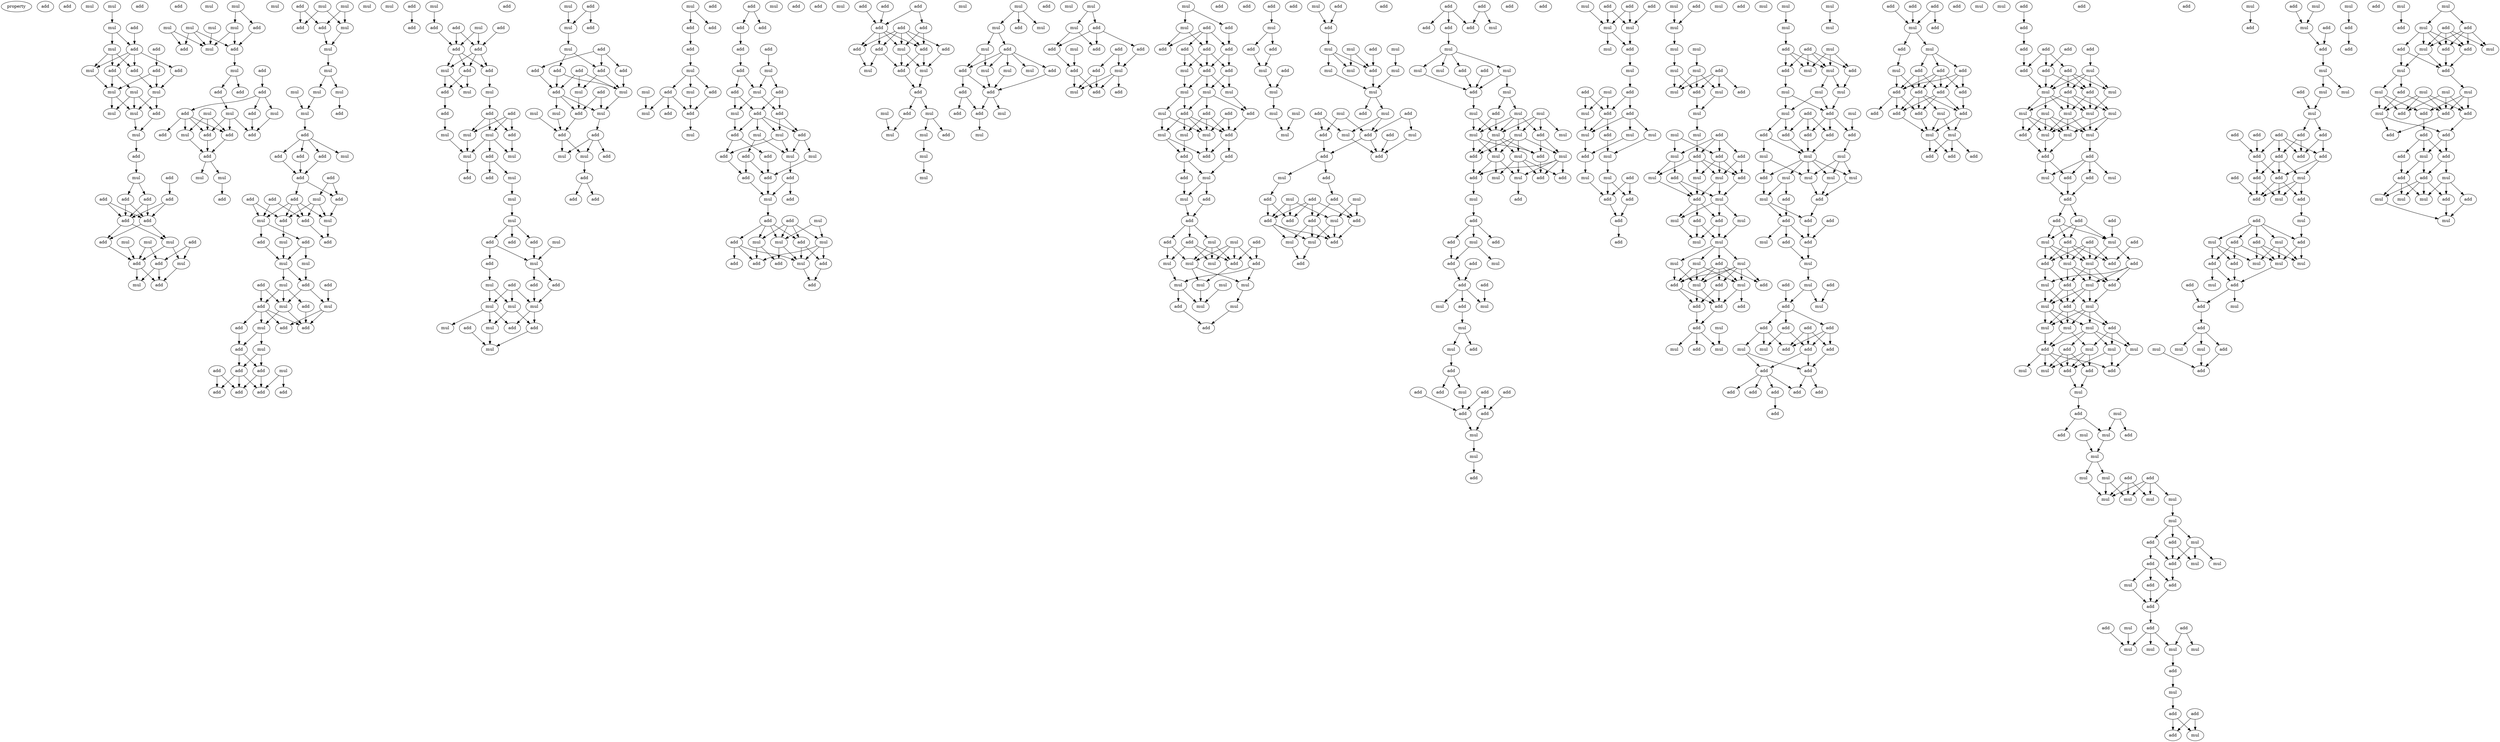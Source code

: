 digraph {
    node [fontcolor=black]
    property [mul=2,lf=1.1]
    0 [ label = add ];
    1 [ label = add ];
    2 [ label = mul ];
    3 [ label = mul ];
    4 [ label = add ];
    5 [ label = mul ];
    6 [ label = add ];
    7 [ label = add ];
    8 [ label = mul ];
    9 [ label = mul ];
    10 [ label = add ];
    11 [ label = add ];
    12 [ label = add ];
    13 [ label = add ];
    14 [ label = mul ];
    15 [ label = mul ];
    16 [ label = mul ];
    17 [ label = mul ];
    18 [ label = mul ];
    19 [ label = add ];
    20 [ label = add ];
    21 [ label = add ];
    22 [ label = mul ];
    23 [ label = add ];
    24 [ label = mul ];
    25 [ label = add ];
    26 [ label = add ];
    27 [ label = add ];
    28 [ label = mul ];
    29 [ label = add ];
    30 [ label = add ];
    31 [ label = add ];
    32 [ label = add ];
    33 [ label = add ];
    34 [ label = mul ];
    35 [ label = add ];
    36 [ label = mul ];
    37 [ label = mul ];
    38 [ label = add ];
    39 [ label = mul ];
    40 [ label = add ];
    41 [ label = add ];
    42 [ label = mul ];
    43 [ label = mul ];
    44 [ label = mul ];
    45 [ label = mul ];
    46 [ label = mul ];
    47 [ label = add ];
    48 [ label = mul ];
    49 [ label = mul ];
    50 [ label = add ];
    51 [ label = mul ];
    52 [ label = add ];
    53 [ label = mul ];
    54 [ label = add ];
    55 [ label = add ];
    56 [ label = add ];
    57 [ label = add ];
    58 [ label = mul ];
    59 [ label = mul ];
    60 [ label = mul ];
    61 [ label = add ];
    62 [ label = add ];
    63 [ label = add ];
    64 [ label = add ];
    65 [ label = mul ];
    66 [ label = add ];
    67 [ label = add ];
    68 [ label = add ];
    69 [ label = mul ];
    70 [ label = mul ];
    71 [ label = add ];
    72 [ label = mul ];
    73 [ label = mul ];
    74 [ label = add ];
    75 [ label = mul ];
    76 [ label = add ];
    77 [ label = add ];
    78 [ label = mul ];
    79 [ label = mul ];
    80 [ label = mul ];
    81 [ label = mul ];
    82 [ label = mul ];
    83 [ label = mul ];
    84 [ label = add ];
    85 [ label = mul ];
    86 [ label = add ];
    87 [ label = mul ];
    88 [ label = add ];
    89 [ label = add ];
    90 [ label = add ];
    91 [ label = mul ];
    92 [ label = add ];
    93 [ label = add ];
    94 [ label = add ];
    95 [ label = add ];
    96 [ label = add ];
    97 [ label = add ];
    98 [ label = mul ];
    99 [ label = add ];
    100 [ label = mul ];
    101 [ label = add ];
    102 [ label = mul ];
    103 [ label = add ];
    104 [ label = add ];
    105 [ label = add ];
    106 [ label = mul ];
    107 [ label = mul ];
    108 [ label = mul ];
    109 [ label = mul ];
    110 [ label = add ];
    111 [ label = add ];
    112 [ label = add ];
    113 [ label = mul ];
    114 [ label = add ];
    115 [ label = mul ];
    116 [ label = add ];
    117 [ label = add ];
    118 [ label = add ];
    119 [ label = add ];
    120 [ label = mul ];
    121 [ label = add ];
    122 [ label = mul ];
    123 [ label = add ];
    124 [ label = mul ];
    125 [ label = add ];
    126 [ label = add ];
    127 [ label = add ];
    128 [ label = add ];
    129 [ label = add ];
    130 [ label = add ];
    131 [ label = add ];
    132 [ label = add ];
    133 [ label = mul ];
    134 [ label = mul ];
    135 [ label = add ];
    136 [ label = add ];
    137 [ label = add ];
    138 [ label = add ];
    139 [ label = add ];
    140 [ label = add ];
    141 [ label = add ];
    142 [ label = mul ];
    143 [ label = mul ];
    144 [ label = add ];
    145 [ label = mul ];
    146 [ label = add ];
    147 [ label = add ];
    148 [ label = add ];
    149 [ label = mul ];
    150 [ label = mul ];
    151 [ label = mul ];
    152 [ label = add ];
    153 [ label = add ];
    154 [ label = mul ];
    155 [ label = mul ];
    156 [ label = add ];
    157 [ label = add ];
    158 [ label = mul ];
    159 [ label = mul ];
    160 [ label = mul ];
    161 [ label = add ];
    162 [ label = add ];
    163 [ label = mul ];
    164 [ label = add ];
    165 [ label = add ];
    166 [ label = add ];
    167 [ label = mul ];
    168 [ label = mul ];
    169 [ label = add ];
    170 [ label = add ];
    171 [ label = add ];
    172 [ label = mul ];
    173 [ label = mul ];
    174 [ label = mul ];
    175 [ label = add ];
    176 [ label = add ];
    177 [ label = add ];
    178 [ label = mul ];
    179 [ label = mul ];
    180 [ label = mul ];
    181 [ label = mul ];
    182 [ label = add ];
    183 [ label = add ];
    184 [ label = mul ];
    185 [ label = mul ];
    186 [ label = add ];
    187 [ label = add ];
    188 [ label = add ];
    189 [ label = add ];
    190 [ label = add ];
    191 [ label = add ];
    192 [ label = add ];
    193 [ label = mul ];
    194 [ label = add ];
    195 [ label = mul ];
    196 [ label = mul ];
    197 [ label = add ];
    198 [ label = mul ];
    199 [ label = mul ];
    200 [ label = add ];
    201 [ label = add ];
    202 [ label = mul ];
    203 [ label = add ];
    204 [ label = mul ];
    205 [ label = mul ];
    206 [ label = add ];
    207 [ label = add ];
    208 [ label = add ];
    209 [ label = add ];
    210 [ label = add ];
    211 [ label = add ];
    212 [ label = add ];
    213 [ label = mul ];
    214 [ label = add ];
    215 [ label = add ];
    216 [ label = mul ];
    217 [ label = mul ];
    218 [ label = mul ];
    219 [ label = add ];
    220 [ label = add ];
    221 [ label = mul ];
    222 [ label = add ];
    223 [ label = mul ];
    224 [ label = add ];
    225 [ label = add ];
    226 [ label = add ];
    227 [ label = add ];
    228 [ label = add ];
    229 [ label = add ];
    230 [ label = add ];
    231 [ label = mul ];
    232 [ label = mul ];
    233 [ label = add ];
    234 [ label = add ];
    235 [ label = add ];
    236 [ label = mul ];
    237 [ label = add ];
    238 [ label = add ];
    239 [ label = mul ];
    240 [ label = mul ];
    241 [ label = add ];
    242 [ label = add ];
    243 [ label = mul ];
    244 [ label = add ];
    245 [ label = mul ];
    246 [ label = add ];
    247 [ label = add ];
    248 [ label = add ];
    249 [ label = add ];
    250 [ label = mul ];
    251 [ label = add ];
    252 [ label = mul ];
    253 [ label = add ];
    254 [ label = mul ];
    255 [ label = add ];
    256 [ label = mul ];
    257 [ label = mul ];
    258 [ label = add ];
    259 [ label = mul ];
    260 [ label = add ];
    261 [ label = add ];
    262 [ label = add ];
    263 [ label = add ];
    264 [ label = add ];
    265 [ label = mul ];
    266 [ label = add ];
    267 [ label = add ];
    268 [ label = add ];
    269 [ label = add ];
    270 [ label = add ];
    271 [ label = add ];
    272 [ label = add ];
    273 [ label = add ];
    274 [ label = add ];
    275 [ label = mul ];
    276 [ label = add ];
    277 [ label = add ];
    278 [ label = add ];
    279 [ label = mul ];
    280 [ label = mul ];
    281 [ label = add ];
    282 [ label = mul ];
    283 [ label = add ];
    284 [ label = mul ];
    285 [ label = mul ];
    286 [ label = mul ];
    287 [ label = mul ];
    288 [ label = add ];
    289 [ label = mul ];
    290 [ label = mul ];
    291 [ label = add ];
    292 [ label = mul ];
    293 [ label = mul ];
    294 [ label = add ];
    295 [ label = mul ];
    296 [ label = mul ];
    297 [ label = add ];
    298 [ label = mul ];
    299 [ label = add ];
    300 [ label = mul ];
    301 [ label = mul ];
    302 [ label = add ];
    303 [ label = add ];
    304 [ label = add ];
    305 [ label = add ];
    306 [ label = mul ];
    307 [ label = add ];
    308 [ label = mul ];
    309 [ label = mul ];
    310 [ label = mul ];
    311 [ label = mul ];
    312 [ label = add ];
    313 [ label = mul ];
    314 [ label = add ];
    315 [ label = add ];
    316 [ label = add ];
    317 [ label = add ];
    318 [ label = add ];
    319 [ label = mul ];
    320 [ label = add ];
    321 [ label = mul ];
    322 [ label = add ];
    323 [ label = add ];
    324 [ label = mul ];
    325 [ label = add ];
    326 [ label = mul ];
    327 [ label = add ];
    328 [ label = add ];
    329 [ label = add ];
    330 [ label = add ];
    331 [ label = add ];
    332 [ label = mul ];
    333 [ label = add ];
    334 [ label = add ];
    335 [ label = mul ];
    336 [ label = mul ];
    337 [ label = mul ];
    338 [ label = add ];
    339 [ label = mul ];
    340 [ label = add ];
    341 [ label = add ];
    342 [ label = add ];
    343 [ label = mul ];
    344 [ label = add ];
    345 [ label = mul ];
    346 [ label = mul ];
    347 [ label = add ];
    348 [ label = add ];
    349 [ label = add ];
    350 [ label = add ];
    351 [ label = mul ];
    352 [ label = add ];
    353 [ label = add ];
    354 [ label = add ];
    355 [ label = mul ];
    356 [ label = add ];
    357 [ label = mul ];
    358 [ label = add ];
    359 [ label = add ];
    360 [ label = mul ];
    361 [ label = add ];
    362 [ label = add ];
    363 [ label = add ];
    364 [ label = mul ];
    365 [ label = mul ];
    366 [ label = mul ];
    367 [ label = mul ];
    368 [ label = mul ];
    369 [ label = mul ];
    370 [ label = mul ];
    371 [ label = mul ];
    372 [ label = add ];
    373 [ label = mul ];
    374 [ label = add ];
    375 [ label = add ];
    376 [ label = mul ];
    377 [ label = add ];
    378 [ label = add ];
    379 [ label = add ];
    380 [ label = add ];
    381 [ label = mul ];
    382 [ label = mul ];
    383 [ label = mul ];
    384 [ label = mul ];
    385 [ label = mul ];
    386 [ label = add ];
    387 [ label = add ];
    388 [ label = mul ];
    389 [ label = add ];
    390 [ label = mul ];
    391 [ label = mul ];
    392 [ label = mul ];
    393 [ label = add ];
    394 [ label = add ];
    395 [ label = mul ];
    396 [ label = mul ];
    397 [ label = mul ];
    398 [ label = mul ];
    399 [ label = add ];
    400 [ label = add ];
    401 [ label = mul ];
    402 [ label = add ];
    403 [ label = mul ];
    404 [ label = add ];
    405 [ label = mul ];
    406 [ label = add ];
    407 [ label = mul ];
    408 [ label = add ];
    409 [ label = add ];
    410 [ label = add ];
    411 [ label = mul ];
    412 [ label = add ];
    413 [ label = add ];
    414 [ label = mul ];
    415 [ label = mul ];
    416 [ label = add ];
    417 [ label = add ];
    418 [ label = mul ];
    419 [ label = add ];
    420 [ label = add ];
    421 [ label = add ];
    422 [ label = add ];
    423 [ label = mul ];
    424 [ label = add ];
    425 [ label = mul ];
    426 [ label = add ];
    427 [ label = add ];
    428 [ label = add ];
    429 [ label = add ];
    430 [ label = add ];
    431 [ label = mul ];
    432 [ label = add ];
    433 [ label = mul ];
    434 [ label = mul ];
    435 [ label = add ];
    436 [ label = add ];
    437 [ label = mul ];
    438 [ label = mul ];
    439 [ label = add ];
    440 [ label = mul ];
    441 [ label = mul ];
    442 [ label = mul ];
    443 [ label = mul ];
    444 [ label = add ];
    445 [ label = add ];
    446 [ label = mul ];
    447 [ label = mul ];
    448 [ label = mul ];
    449 [ label = mul ];
    450 [ label = mul ];
    451 [ label = mul ];
    452 [ label = mul ];
    453 [ label = add ];
    454 [ label = add ];
    455 [ label = mul ];
    456 [ label = mul ];
    457 [ label = add ];
    458 [ label = add ];
    459 [ label = add ];
    460 [ label = mul ];
    461 [ label = add ];
    462 [ label = add ];
    463 [ label = add ];
    464 [ label = add ];
    465 [ label = mul ];
    466 [ label = add ];
    467 [ label = add ];
    468 [ label = mul ];
    469 [ label = add ];
    470 [ label = add ];
    471 [ label = mul ];
    472 [ label = mul ];
    473 [ label = add ];
    474 [ label = mul ];
    475 [ label = mul ];
    476 [ label = add ];
    477 [ label = add ];
    478 [ label = add ];
    479 [ label = add ];
    480 [ label = mul ];
    481 [ label = add ];
    482 [ label = add ];
    483 [ label = add ];
    484 [ label = add ];
    485 [ label = add ];
    486 [ label = add ];
    487 [ label = mul ];
    488 [ label = mul ];
    489 [ label = add ];
    490 [ label = add ];
    491 [ label = mul ];
    492 [ label = add ];
    493 [ label = add ];
    494 [ label = mul ];
    495 [ label = mul ];
    496 [ label = mul ];
    497 [ label = add ];
    498 [ label = mul ];
    499 [ label = add ];
    500 [ label = add ];
    501 [ label = mul ];
    502 [ label = add ];
    503 [ label = add ];
    504 [ label = mul ];
    505 [ label = add ];
    506 [ label = mul ];
    507 [ label = mul ];
    508 [ label = mul ];
    509 [ label = add ];
    510 [ label = mul ];
    511 [ label = mul ];
    512 [ label = add ];
    513 [ label = mul ];
    514 [ label = add ];
    515 [ label = add ];
    516 [ label = add ];
    517 [ label = mul ];
    518 [ label = add ];
    519 [ label = add ];
    520 [ label = mul ];
    521 [ label = mul ];
    522 [ label = mul ];
    523 [ label = mul ];
    524 [ label = add ];
    525 [ label = mul ];
    526 [ label = mul ];
    527 [ label = mul ];
    528 [ label = add ];
    529 [ label = mul ];
    530 [ label = add ];
    531 [ label = mul ];
    532 [ label = mul ];
    533 [ label = mul ];
    534 [ label = add ];
    535 [ label = add ];
    536 [ label = mul ];
    537 [ label = add ];
    538 [ label = add ];
    539 [ label = add ];
    540 [ label = mul ];
    541 [ label = add ];
    542 [ label = mul ];
    543 [ label = mul ];
    544 [ label = add ];
    545 [ label = mul ];
    546 [ label = mul ];
    547 [ label = add ];
    548 [ label = add ];
    549 [ label = mul ];
    550 [ label = add ];
    551 [ label = mul ];
    552 [ label = mul ];
    553 [ label = add ];
    554 [ label = mul ];
    555 [ label = mul ];
    556 [ label = mul ];
    557 [ label = mul ];
    558 [ label = mul ];
    559 [ label = add ];
    560 [ label = add ];
    561 [ label = add ];
    562 [ label = add ];
    563 [ label = add ];
    564 [ label = add ];
    565 [ label = mul ];
    566 [ label = add ];
    567 [ label = add ];
    568 [ label = mul ];
    569 [ label = mul ];
    570 [ label = mul ];
    571 [ label = mul ];
    572 [ label = mul ];
    573 [ label = mul ];
    574 [ label = add ];
    575 [ label = add ];
    576 [ label = mul ];
    577 [ label = mul ];
    578 [ label = add ];
    579 [ label = add ];
    580 [ label = mul ];
    581 [ label = mul ];
    582 [ label = mul ];
    583 [ label = mul ];
    584 [ label = add ];
    585 [ label = mul ];
    586 [ label = add ];
    587 [ label = add ];
    588 [ label = add ];
    589 [ label = add ];
    590 [ label = add ];
    591 [ label = add ];
    592 [ label = mul ];
    593 [ label = mul ];
    594 [ label = mul ];
    595 [ label = mul ];
    596 [ label = mul ];
    597 [ label = add ];
    598 [ label = mul ];
    599 [ label = mul ];
    600 [ label = add ];
    601 [ label = mul ];
    602 [ label = add ];
    603 [ label = add ];
    604 [ label = add ];
    605 [ label = add ];
    606 [ label = add ];
    607 [ label = add ];
    608 [ label = mul ];
    609 [ label = mul ];
    610 [ label = mul ];
    611 [ label = add ];
    612 [ label = add ];
    613 [ label = add ];
    614 [ label = mul ];
    615 [ label = add ];
    616 [ label = add ];
    617 [ label = add ];
    618 [ label = add ];
    619 [ label = add ];
    620 [ label = mul ];
    621 [ label = add ];
    622 [ label = mul ];
    623 [ label = add ];
    624 [ label = add ];
    625 [ label = add ];
    626 [ label = add ];
    627 [ label = add ];
    628 [ label = add ];
    629 [ label = add ];
    630 [ label = add ];
    631 [ label = add ];
    632 [ label = mul ];
    633 [ label = add ];
    634 [ label = add ];
    635 [ label = mul ];
    636 [ label = add ];
    637 [ label = add ];
    638 [ label = mul ];
    639 [ label = mul ];
    640 [ label = add ];
    641 [ label = mul ];
    642 [ label = add ];
    643 [ label = add ];
    644 [ label = add ];
    645 [ label = mul ];
    646 [ label = add ];
    647 [ label = add ];
    648 [ label = add ];
    649 [ label = add ];
    650 [ label = add ];
    651 [ label = add ];
    652 [ label = add ];
    653 [ label = add ];
    654 [ label = add ];
    655 [ label = mul ];
    656 [ label = mul ];
    657 [ label = mul ];
    658 [ label = mul ];
    659 [ label = add ];
    660 [ label = add ];
    661 [ label = add ];
    662 [ label = add ];
    663 [ label = add ];
    664 [ label = add ];
    665 [ label = add ];
    666 [ label = add ];
    667 [ label = add ];
    668 [ label = mul ];
    669 [ label = add ];
    670 [ label = add ];
    671 [ label = add ];
    672 [ label = add ];
    673 [ label = mul ];
    674 [ label = mul ];
    675 [ label = add ];
    676 [ label = mul ];
    677 [ label = mul ];
    678 [ label = mul ];
    679 [ label = mul ];
    680 [ label = mul ];
    681 [ label = mul ];
    682 [ label = mul ];
    683 [ label = add ];
    684 [ label = mul ];
    685 [ label = add ];
    686 [ label = add ];
    687 [ label = mul ];
    688 [ label = add ];
    689 [ label = mul ];
    690 [ label = add ];
    691 [ label = add ];
    692 [ label = add ];
    693 [ label = add ];
    694 [ label = add ];
    695 [ label = add ];
    696 [ label = add ];
    697 [ label = add ];
    698 [ label = mul ];
    699 [ label = add ];
    700 [ label = mul ];
    701 [ label = add ];
    702 [ label = add ];
    703 [ label = mul ];
    704 [ label = mul ];
    705 [ label = add ];
    706 [ label = add ];
    707 [ label = mul ];
    708 [ label = add ];
    709 [ label = mul ];
    710 [ label = mul ];
    711 [ label = add ];
    712 [ label = mul ];
    713 [ label = mul ];
    714 [ label = mul ];
    715 [ label = add ];
    716 [ label = mul ];
    717 [ label = add ];
    718 [ label = mul ];
    719 [ label = mul ];
    720 [ label = mul ];
    721 [ label = add ];
    722 [ label = mul ];
    723 [ label = add ];
    724 [ label = add ];
    725 [ label = mul ];
    726 [ label = add ];
    727 [ label = mul ];
    728 [ label = mul ];
    729 [ label = add ];
    730 [ label = mul ];
    731 [ label = add ];
    732 [ label = add ];
    733 [ label = mul ];
    734 [ label = mul ];
    735 [ label = add ];
    736 [ label = mul ];
    737 [ label = add ];
    738 [ label = mul ];
    739 [ label = mul ];
    740 [ label = mul ];
    741 [ label = mul ];
    742 [ label = mul ];
    743 [ label = mul ];
    744 [ label = mul ];
    745 [ label = add ];
    746 [ label = add ];
    747 [ label = add ];
    748 [ label = mul ];
    749 [ label = add ];
    750 [ label = mul ];
    751 [ label = add ];
    752 [ label = add ];
    753 [ label = add ];
    754 [ label = mul ];
    755 [ label = add ];
    756 [ label = add ];
    757 [ label = add ];
    758 [ label = mul ];
    759 [ label = add ];
    760 [ label = mul ];
    761 [ label = mul ];
    762 [ label = mul ];
    763 [ label = mul ];
    764 [ label = add ];
    765 [ label = mul ];
    766 [ label = add ];
    767 [ label = add ];
    768 [ label = mul ];
    769 [ label = add ];
    770 [ label = mul ];
    771 [ label = add ];
    772 [ label = add ];
    773 [ label = mul ];
    774 [ label = mul ];
    775 [ label = add ];
    776 [ label = add ];
    777 [ label = mul ];
    778 [ label = add ];
    779 [ label = mul ];
    780 [ label = mul ];
    781 [ label = mul ];
    782 [ label = add ];
    783 [ label = add ];
    784 [ label = add ];
    785 [ label = add ];
    786 [ label = add ];
    787 [ label = add ];
    788 [ label = add ];
    789 [ label = add ];
    790 [ label = add ];
    791 [ label = add ];
    792 [ label = mul ];
    793 [ label = add ];
    794 [ label = add ];
    795 [ label = add ];
    796 [ label = add ];
    797 [ label = mul ];
    798 [ label = mul ];
    799 [ label = add ];
    800 [ label = add ];
    801 [ label = add ];
    802 [ label = mul ];
    803 [ label = mul ];
    804 [ label = add ];
    805 [ label = add ];
    806 [ label = mul ];
    807 [ label = add ];
    808 [ label = mul ];
    809 [ label = mul ];
    810 [ label = add ];
    811 [ label = add ];
    812 [ label = mul ];
    813 [ label = add ];
    814 [ label = mul ];
    815 [ label = add ];
    816 [ label = mul ];
    817 [ label = mul ];
    818 [ label = add ];
    819 [ label = mul ];
    820 [ label = mul ];
    821 [ label = add ];
    822 [ label = add ];
    823 [ label = add ];
    824 [ label = add ];
    825 [ label = mul ];
    826 [ label = add ];
    827 [ label = mul ];
    828 [ label = add ];
    829 [ label = mul ];
    830 [ label = add ];
    831 [ label = mul ];
    832 [ label = add ];
    833 [ label = mul ];
    834 [ label = add ];
    835 [ label = add ];
    836 [ label = mul ];
    837 [ label = add ];
    838 [ label = mul ];
    839 [ label = mul ];
    840 [ label = mul ];
    841 [ label = mul ];
    842 [ label = add ];
    843 [ label = add ];
    844 [ label = add ];
    845 [ label = add ];
    846 [ label = mul ];
    847 [ label = add ];
    848 [ label = add ];
    849 [ label = add ];
    850 [ label = add ];
    851 [ label = mul ];
    852 [ label = add ];
    853 [ label = add ];
    854 [ label = add ];
    855 [ label = mul ];
    856 [ label = add ];
    857 [ label = add ];
    858 [ label = mul ];
    859 [ label = add ];
    860 [ label = mul ];
    861 [ label = mul ];
    862 [ label = mul ];
    3 -> 5 [ name = 0 ];
    4 -> 6 [ name = 1 ];
    5 -> 6 [ name = 2 ];
    5 -> 8 [ name = 3 ];
    6 -> 9 [ name = 4 ];
    6 -> 11 [ name = 5 ];
    6 -> 12 [ name = 6 ];
    6 -> 13 [ name = 7 ];
    7 -> 10 [ name = 8 ];
    8 -> 9 [ name = 9 ];
    8 -> 11 [ name = 10 ];
    8 -> 12 [ name = 11 ];
    9 -> 15 [ name = 12 ];
    10 -> 15 [ name = 13 ];
    10 -> 16 [ name = 14 ];
    11 -> 16 [ name = 15 ];
    12 -> 14 [ name = 16 ];
    12 -> 15 [ name = 17 ];
    13 -> 16 [ name = 18 ];
    14 -> 17 [ name = 19 ];
    14 -> 18 [ name = 20 ];
    14 -> 21 [ name = 21 ];
    15 -> 17 [ name = 22 ];
    15 -> 18 [ name = 23 ];
    16 -> 17 [ name = 24 ];
    16 -> 21 [ name = 25 ];
    17 -> 22 [ name = 26 ];
    21 -> 22 [ name = 27 ];
    22 -> 23 [ name = 28 ];
    23 -> 24 [ name = 29 ];
    24 -> 26 [ name = 30 ];
    24 -> 30 [ name = 31 ];
    25 -> 27 [ name = 32 ];
    26 -> 31 [ name = 33 ];
    26 -> 32 [ name = 34 ];
    27 -> 31 [ name = 35 ];
    27 -> 32 [ name = 36 ];
    29 -> 31 [ name = 37 ];
    29 -> 32 [ name = 38 ];
    30 -> 31 [ name = 39 ];
    30 -> 32 [ name = 40 ];
    31 -> 35 [ name = 41 ];
    31 -> 37 [ name = 42 ];
    32 -> 35 [ name = 43 ];
    32 -> 37 [ name = 44 ];
    33 -> 39 [ name = 45 ];
    33 -> 40 [ name = 46 ];
    34 -> 38 [ name = 47 ];
    35 -> 38 [ name = 48 ];
    36 -> 38 [ name = 49 ];
    36 -> 40 [ name = 50 ];
    37 -> 38 [ name = 51 ];
    37 -> 39 [ name = 52 ];
    38 -> 41 [ name = 53 ];
    38 -> 42 [ name = 54 ];
    39 -> 41 [ name = 55 ];
    40 -> 41 [ name = 56 ];
    40 -> 42 [ name = 57 ];
    43 -> 44 [ name = 58 ];
    43 -> 47 [ name = 59 ];
    44 -> 51 [ name = 60 ];
    44 -> 52 [ name = 61 ];
    45 -> 50 [ name = 62 ];
    45 -> 51 [ name = 63 ];
    46 -> 50 [ name = 64 ];
    46 -> 51 [ name = 65 ];
    46 -> 52 [ name = 66 ];
    47 -> 52 [ name = 67 ];
    48 -> 51 [ name = 68 ];
    52 -> 53 [ name = 69 ];
    53 -> 56 [ name = 70 ];
    53 -> 57 [ name = 71 ];
    54 -> 55 [ name = 72 ];
    55 -> 59 [ name = 73 ];
    55 -> 61 [ name = 74 ];
    55 -> 62 [ name = 75 ];
    57 -> 58 [ name = 76 ];
    58 -> 64 [ name = 77 ];
    58 -> 66 [ name = 78 ];
    58 -> 67 [ name = 79 ];
    59 -> 64 [ name = 80 ];
    60 -> 65 [ name = 81 ];
    60 -> 66 [ name = 82 ];
    60 -> 67 [ name = 83 ];
    61 -> 63 [ name = 84 ];
    61 -> 65 [ name = 85 ];
    61 -> 66 [ name = 86 ];
    61 -> 67 [ name = 87 ];
    62 -> 64 [ name = 88 ];
    65 -> 68 [ name = 89 ];
    66 -> 68 [ name = 90 ];
    67 -> 68 [ name = 91 ];
    68 -> 69 [ name = 92 ];
    68 -> 72 [ name = 93 ];
    70 -> 74 [ name = 94 ];
    70 -> 75 [ name = 95 ];
    71 -> 74 [ name = 96 ];
    71 -> 76 [ name = 97 ];
    72 -> 77 [ name = 98 ];
    73 -> 75 [ name = 99 ];
    73 -> 76 [ name = 100 ];
    75 -> 78 [ name = 101 ];
    76 -> 78 [ name = 102 ];
    78 -> 79 [ name = 103 ];
    79 -> 80 [ name = 104 ];
    79 -> 81 [ name = 105 ];
    80 -> 85 [ name = 106 ];
    81 -> 84 [ name = 107 ];
    82 -> 85 [ name = 108 ];
    85 -> 86 [ name = 109 ];
    86 -> 88 [ name = 110 ];
    86 -> 89 [ name = 111 ];
    86 -> 90 [ name = 112 ];
    86 -> 91 [ name = 113 ];
    88 -> 92 [ name = 114 ];
    89 -> 92 [ name = 115 ];
    90 -> 92 [ name = 116 ];
    92 -> 94 [ name = 117 ];
    92 -> 95 [ name = 118 ];
    93 -> 95 [ name = 119 ];
    93 -> 98 [ name = 120 ];
    94 -> 99 [ name = 121 ];
    94 -> 100 [ name = 122 ];
    94 -> 101 [ name = 123 ];
    94 -> 102 [ name = 124 ];
    95 -> 102 [ name = 125 ];
    96 -> 99 [ name = 126 ];
    96 -> 100 [ name = 127 ];
    97 -> 100 [ name = 128 ];
    97 -> 101 [ name = 129 ];
    98 -> 99 [ name = 130 ];
    98 -> 101 [ name = 131 ];
    98 -> 102 [ name = 132 ];
    99 -> 106 [ name = 133 ];
    100 -> 103 [ name = 134 ];
    100 -> 104 [ name = 135 ];
    101 -> 105 [ name = 136 ];
    102 -> 105 [ name = 137 ];
    103 -> 107 [ name = 138 ];
    103 -> 108 [ name = 139 ];
    104 -> 107 [ name = 140 ];
    106 -> 107 [ name = 141 ];
    107 -> 109 [ name = 142 ];
    107 -> 112 [ name = 143 ];
    108 -> 112 [ name = 144 ];
    109 -> 113 [ name = 145 ];
    109 -> 114 [ name = 146 ];
    109 -> 116 [ name = 147 ];
    110 -> 115 [ name = 148 ];
    111 -> 113 [ name = 149 ];
    111 -> 116 [ name = 150 ];
    112 -> 113 [ name = 151 ];
    112 -> 115 [ name = 152 ];
    113 -> 117 [ name = 153 ];
    113 -> 120 [ name = 154 ];
    114 -> 117 [ name = 155 ];
    115 -> 117 [ name = 156 ];
    115 -> 119 [ name = 157 ];
    116 -> 117 [ name = 158 ];
    116 -> 118 [ name = 159 ];
    116 -> 119 [ name = 160 ];
    116 -> 120 [ name = 161 ];
    118 -> 121 [ name = 162 ];
    120 -> 121 [ name = 163 ];
    120 -> 122 [ name = 164 ];
    121 -> 125 [ name = 165 ];
    121 -> 126 [ name = 166 ];
    122 -> 125 [ name = 167 ];
    122 -> 126 [ name = 168 ];
    123 -> 128 [ name = 169 ];
    123 -> 131 [ name = 170 ];
    124 -> 127 [ name = 171 ];
    124 -> 129 [ name = 172 ];
    125 -> 128 [ name = 173 ];
    125 -> 129 [ name = 174 ];
    125 -> 131 [ name = 175 ];
    126 -> 128 [ name = 176 ];
    126 -> 129 [ name = 177 ];
    130 -> 132 [ name = 178 ];
    133 -> 135 [ name = 179 ];
    134 -> 138 [ name = 180 ];
    134 -> 139 [ name = 181 ];
    135 -> 138 [ name = 182 ];
    136 -> 139 [ name = 183 ];
    137 -> 138 [ name = 184 ];
    137 -> 139 [ name = 185 ];
    138 -> 140 [ name = 186 ];
    138 -> 141 [ name = 187 ];
    138 -> 142 [ name = 188 ];
    139 -> 140 [ name = 189 ];
    139 -> 141 [ name = 190 ];
    139 -> 142 [ name = 191 ];
    140 -> 144 [ name = 192 ];
    140 -> 145 [ name = 193 ];
    141 -> 143 [ name = 194 ];
    142 -> 144 [ name = 195 ];
    142 -> 145 [ name = 196 ];
    143 -> 148 [ name = 197 ];
    144 -> 146 [ name = 198 ];
    146 -> 151 [ name = 199 ];
    147 -> 149 [ name = 200 ];
    147 -> 150 [ name = 201 ];
    147 -> 152 [ name = 202 ];
    148 -> 149 [ name = 203 ];
    148 -> 150 [ name = 204 ];
    148 -> 152 [ name = 205 ];
    149 -> 153 [ name = 206 ];
    149 -> 154 [ name = 207 ];
    149 -> 155 [ name = 208 ];
    150 -> 155 [ name = 209 ];
    151 -> 155 [ name = 210 ];
    152 -> 154 [ name = 211 ];
    153 -> 157 [ name = 212 ];
    153 -> 158 [ name = 213 ];
    155 -> 156 [ name = 214 ];
    158 -> 159 [ name = 215 ];
    159 -> 160 [ name = 216 ];
    160 -> 161 [ name = 217 ];
    160 -> 162 [ name = 218 ];
    160 -> 165 [ name = 219 ];
    161 -> 166 [ name = 220 ];
    161 -> 167 [ name = 221 ];
    162 -> 167 [ name = 222 ];
    163 -> 167 [ name = 223 ];
    166 -> 168 [ name = 224 ];
    167 -> 169 [ name = 225 ];
    167 -> 171 [ name = 226 ];
    168 -> 172 [ name = 227 ];
    168 -> 174 [ name = 228 ];
    169 -> 173 [ name = 229 ];
    170 -> 172 [ name = 230 ];
    170 -> 173 [ name = 231 ];
    170 -> 174 [ name = 232 ];
    171 -> 173 [ name = 233 ];
    172 -> 175 [ name = 234 ];
    172 -> 179 [ name = 235 ];
    173 -> 175 [ name = 236 ];
    173 -> 177 [ name = 237 ];
    174 -> 177 [ name = 238 ];
    174 -> 178 [ name = 239 ];
    174 -> 179 [ name = 240 ];
    175 -> 180 [ name = 241 ];
    176 -> 180 [ name = 242 ];
    179 -> 180 [ name = 243 ];
    181 -> 184 [ name = 244 ];
    182 -> 183 [ name = 245 ];
    182 -> 184 [ name = 246 ];
    184 -> 185 [ name = 247 ];
    185 -> 190 [ name = 248 ];
    185 -> 191 [ name = 249 ];
    186 -> 188 [ name = 250 ];
    186 -> 189 [ name = 251 ];
    186 -> 191 [ name = 252 ];
    187 -> 193 [ name = 253 ];
    187 -> 194 [ name = 254 ];
    187 -> 195 [ name = 255 ];
    188 -> 193 [ name = 256 ];
    189 -> 194 [ name = 257 ];
    190 -> 193 [ name = 258 ];
    190 -> 194 [ name = 259 ];
    191 -> 193 [ name = 260 ];
    191 -> 195 [ name = 261 ];
    192 -> 197 [ name = 262 ];
    192 -> 199 [ name = 263 ];
    193 -> 199 [ name = 264 ];
    194 -> 196 [ name = 265 ];
    194 -> 197 [ name = 266 ];
    194 -> 199 [ name = 267 ];
    195 -> 197 [ name = 268 ];
    196 -> 201 [ name = 269 ];
    197 -> 201 [ name = 270 ];
    198 -> 201 [ name = 271 ];
    199 -> 200 [ name = 272 ];
    200 -> 202 [ name = 273 ];
    200 -> 203 [ name = 274 ];
    200 -> 204 [ name = 275 ];
    201 -> 202 [ name = 276 ];
    201 -> 204 [ name = 277 ];
    202 -> 206 [ name = 278 ];
    205 -> 207 [ name = 279 ];
    205 -> 209 [ name = 280 ];
    206 -> 208 [ name = 281 ];
    206 -> 211 [ name = 282 ];
    207 -> 212 [ name = 283 ];
    212 -> 213 [ name = 284 ];
    213 -> 214 [ name = 285 ];
    213 -> 215 [ name = 286 ];
    213 -> 217 [ name = 287 ];
    214 -> 218 [ name = 288 ];
    214 -> 219 [ name = 289 ];
    214 -> 220 [ name = 290 ];
    215 -> 219 [ name = 291 ];
    216 -> 218 [ name = 292 ];
    217 -> 219 [ name = 293 ];
    219 -> 221 [ name = 294 ];
    222 -> 224 [ name = 295 ];
    222 -> 225 [ name = 296 ];
    224 -> 227 [ name = 297 ];
    227 -> 230 [ name = 298 ];
    229 -> 231 [ name = 299 ];
    230 -> 232 [ name = 300 ];
    230 -> 233 [ name = 301 ];
    231 -> 232 [ name = 302 ];
    231 -> 234 [ name = 303 ];
    232 -> 236 [ name = 304 ];
    232 -> 237 [ name = 305 ];
    233 -> 235 [ name = 306 ];
    233 -> 236 [ name = 307 ];
    234 -> 235 [ name = 308 ];
    234 -> 237 [ name = 309 ];
    235 -> 238 [ name = 310 ];
    235 -> 239 [ name = 311 ];
    235 -> 240 [ name = 312 ];
    235 -> 241 [ name = 313 ];
    236 -> 238 [ name = 314 ];
    237 -> 239 [ name = 315 ];
    237 -> 241 [ name = 316 ];
    238 -> 242 [ name = 317 ];
    238 -> 246 [ name = 318 ];
    239 -> 242 [ name = 319 ];
    239 -> 243 [ name = 320 ];
    240 -> 243 [ name = 321 ];
    240 -> 244 [ name = 322 ];
    241 -> 243 [ name = 323 ];
    241 -> 245 [ name = 324 ];
    242 -> 247 [ name = 325 ];
    243 -> 249 [ name = 326 ];
    244 -> 247 [ name = 327 ];
    244 -> 248 [ name = 328 ];
    245 -> 248 [ name = 329 ];
    246 -> 248 [ name = 330 ];
    247 -> 250 [ name = 331 ];
    248 -> 250 [ name = 332 ];
    249 -> 250 [ name = 333 ];
    249 -> 251 [ name = 334 ];
    250 -> 255 [ name = 335 ];
    253 -> 256 [ name = 336 ];
    253 -> 257 [ name = 337 ];
    253 -> 258 [ name = 338 ];
    253 -> 259 [ name = 339 ];
    254 -> 256 [ name = 340 ];
    254 -> 257 [ name = 341 ];
    255 -> 257 [ name = 342 ];
    255 -> 258 [ name = 343 ];
    255 -> 259 [ name = 344 ];
    255 -> 260 [ name = 345 ];
    256 -> 261 [ name = 346 ];
    256 -> 264 [ name = 347 ];
    256 -> 265 [ name = 348 ];
    257 -> 262 [ name = 349 ];
    257 -> 265 [ name = 350 ];
    258 -> 264 [ name = 351 ];
    258 -> 265 [ name = 352 ];
    259 -> 261 [ name = 353 ];
    259 -> 262 [ name = 354 ];
    260 -> 261 [ name = 355 ];
    260 -> 263 [ name = 356 ];
    260 -> 265 [ name = 357 ];
    264 -> 266 [ name = 358 ];
    265 -> 266 [ name = 359 ];
    267 -> 271 [ name = 360 ];
    267 -> 272 [ name = 361 ];
    268 -> 271 [ name = 362 ];
    269 -> 271 [ name = 363 ];
    270 -> 273 [ name = 364 ];
    270 -> 274 [ name = 365 ];
    270 -> 275 [ name = 366 ];
    270 -> 276 [ name = 367 ];
    270 -> 277 [ name = 368 ];
    271 -> 274 [ name = 369 ];
    271 -> 275 [ name = 370 ];
    271 -> 276 [ name = 371 ];
    271 -> 277 [ name = 372 ];
    272 -> 275 [ name = 373 ];
    272 -> 277 [ name = 374 ];
    273 -> 279 [ name = 375 ];
    274 -> 280 [ name = 376 ];
    275 -> 278 [ name = 377 ];
    275 -> 279 [ name = 378 ];
    276 -> 278 [ name = 379 ];
    276 -> 280 [ name = 380 ];
    277 -> 278 [ name = 381 ];
    277 -> 279 [ name = 382 ];
    278 -> 281 [ name = 383 ];
    279 -> 281 [ name = 384 ];
    281 -> 283 [ name = 385 ];
    281 -> 285 [ name = 386 ];
    282 -> 286 [ name = 387 ];
    283 -> 286 [ name = 388 ];
    285 -> 287 [ name = 389 ];
    285 -> 288 [ name = 390 ];
    287 -> 289 [ name = 391 ];
    289 -> 293 [ name = 392 ];
    290 -> 292 [ name = 393 ];
    290 -> 294 [ name = 394 ];
    290 -> 295 [ name = 395 ];
    292 -> 296 [ name = 396 ];
    292 -> 297 [ name = 397 ];
    296 -> 299 [ name = 398 ];
    296 -> 301 [ name = 399 ];
    297 -> 298 [ name = 400 ];
    297 -> 299 [ name = 401 ];
    297 -> 300 [ name = 402 ];
    297 -> 301 [ name = 403 ];
    297 -> 302 [ name = 404 ];
    298 -> 304 [ name = 405 ];
    299 -> 303 [ name = 406 ];
    299 -> 304 [ name = 407 ];
    301 -> 304 [ name = 408 ];
    302 -> 304 [ name = 409 ];
    303 -> 305 [ name = 410 ];
    303 -> 307 [ name = 411 ];
    304 -> 306 [ name = 412 ];
    304 -> 307 [ name = 413 ];
    307 -> 308 [ name = 414 ];
    310 -> 311 [ name = 415 ];
    310 -> 312 [ name = 416 ];
    311 -> 316 [ name = 417 ];
    311 -> 317 [ name = 418 ];
    312 -> 315 [ name = 419 ];
    312 -> 316 [ name = 420 ];
    312 -> 317 [ name = 421 ];
    313 -> 318 [ name = 422 ];
    314 -> 319 [ name = 423 ];
    314 -> 320 [ name = 424 ];
    315 -> 319 [ name = 425 ];
    317 -> 318 [ name = 426 ];
    318 -> 321 [ name = 427 ];
    318 -> 323 [ name = 428 ];
    319 -> 321 [ name = 429 ];
    319 -> 322 [ name = 430 ];
    319 -> 323 [ name = 431 ];
    320 -> 321 [ name = 432 ];
    320 -> 323 [ name = 433 ];
    324 -> 326 [ name = 434 ];
    324 -> 327 [ name = 435 ];
    325 -> 328 [ name = 436 ];
    325 -> 329 [ name = 437 ];
    325 -> 330 [ name = 438 ];
    325 -> 331 [ name = 439 ];
    326 -> 328 [ name = 440 ];
    326 -> 329 [ name = 441 ];
    327 -> 331 [ name = 442 ];
    328 -> 332 [ name = 443 ];
    328 -> 333 [ name = 444 ];
    328 -> 334 [ name = 445 ];
    330 -> 332 [ name = 446 ];
    330 -> 333 [ name = 447 ];
    331 -> 333 [ name = 448 ];
    331 -> 334 [ name = 449 ];
    332 -> 335 [ name = 450 ];
    333 -> 335 [ name = 451 ];
    333 -> 336 [ name = 452 ];
    333 -> 337 [ name = 453 ];
    334 -> 336 [ name = 454 ];
    334 -> 337 [ name = 455 ];
    335 -> 338 [ name = 456 ];
    335 -> 339 [ name = 457 ];
    336 -> 338 [ name = 458 ];
    336 -> 340 [ name = 459 ];
    336 -> 342 [ name = 460 ];
    337 -> 340 [ name = 461 ];
    338 -> 343 [ name = 462 ];
    338 -> 344 [ name = 463 ];
    338 -> 345 [ name = 464 ];
    338 -> 346 [ name = 465 ];
    339 -> 343 [ name = 466 ];
    339 -> 345 [ name = 467 ];
    340 -> 344 [ name = 468 ];
    341 -> 344 [ name = 469 ];
    341 -> 345 [ name = 470 ];
    342 -> 344 [ name = 471 ];
    342 -> 345 [ name = 472 ];
    342 -> 346 [ name = 473 ];
    343 -> 347 [ name = 474 ];
    343 -> 348 [ name = 475 ];
    344 -> 348 [ name = 476 ];
    344 -> 349 [ name = 477 ];
    345 -> 348 [ name = 478 ];
    346 -> 347 [ name = 479 ];
    347 -> 350 [ name = 480 ];
    347 -> 351 [ name = 481 ];
    349 -> 351 [ name = 482 ];
    350 -> 355 [ name = 483 ];
    351 -> 352 [ name = 484 ];
    351 -> 355 [ name = 485 ];
    352 -> 356 [ name = 486 ];
    355 -> 356 [ name = 487 ];
    356 -> 357 [ name = 488 ];
    356 -> 358 [ name = 489 ];
    356 -> 361 [ name = 490 ];
    357 -> 362 [ name = 491 ];
    357 -> 364 [ name = 492 ];
    357 -> 365 [ name = 493 ];
    358 -> 362 [ name = 494 ];
    358 -> 365 [ name = 495 ];
    358 -> 366 [ name = 496 ];
    359 -> 362 [ name = 497 ];
    359 -> 363 [ name = 498 ];
    360 -> 362 [ name = 499 ];
    360 -> 363 [ name = 500 ];
    360 -> 364 [ name = 501 ];
    360 -> 365 [ name = 502 ];
    361 -> 364 [ name = 503 ];
    361 -> 366 [ name = 504 ];
    362 -> 370 [ name = 505 ];
    363 -> 367 [ name = 506 ];
    363 -> 369 [ name = 507 ];
    364 -> 369 [ name = 508 ];
    364 -> 370 [ name = 509 ];
    366 -> 367 [ name = 510 ];
    367 -> 372 [ name = 511 ];
    367 -> 373 [ name = 512 ];
    368 -> 373 [ name = 513 ];
    369 -> 371 [ name = 514 ];
    370 -> 373 [ name = 515 ];
    371 -> 375 [ name = 516 ];
    372 -> 375 [ name = 517 ];
    374 -> 376 [ name = 518 ];
    376 -> 377 [ name = 519 ];
    376 -> 378 [ name = 520 ];
    377 -> 381 [ name = 521 ];
    378 -> 381 [ name = 522 ];
    380 -> 382 [ name = 523 ];
    381 -> 382 [ name = 524 ];
    382 -> 383 [ name = 525 ];
    383 -> 388 [ name = 526 ];
    384 -> 388 [ name = 527 ];
    385 -> 389 [ name = 528 ];
    386 -> 389 [ name = 529 ];
    389 -> 390 [ name = 530 ];
    390 -> 394 [ name = 531 ];
    390 -> 395 [ name = 532 ];
    390 -> 396 [ name = 533 ];
    391 -> 394 [ name = 534 ];
    391 -> 396 [ name = 535 ];
    392 -> 397 [ name = 536 ];
    393 -> 394 [ name = 537 ];
    394 -> 398 [ name = 538 ];
    395 -> 398 [ name = 539 ];
    397 -> 398 [ name = 540 ];
    398 -> 401 [ name = 541 ];
    398 -> 402 [ name = 542 ];
    399 -> 407 [ name = 543 ];
    399 -> 408 [ name = 544 ];
    400 -> 405 [ name = 545 ];
    400 -> 406 [ name = 546 ];
    401 -> 405 [ name = 547 ];
    401 -> 408 [ name = 548 ];
    403 -> 406 [ name = 549 ];
    403 -> 408 [ name = 550 ];
    404 -> 409 [ name = 551 ];
    405 -> 409 [ name = 552 ];
    406 -> 410 [ name = 553 ];
    407 -> 409 [ name = 554 ];
    408 -> 409 [ name = 555 ];
    408 -> 410 [ name = 556 ];
    410 -> 411 [ name = 557 ];
    410 -> 412 [ name = 558 ];
    411 -> 413 [ name = 559 ];
    412 -> 417 [ name = 560 ];
    413 -> 419 [ name = 561 ];
    413 -> 421 [ name = 562 ];
    414 -> 418 [ name = 563 ];
    414 -> 420 [ name = 564 ];
    415 -> 418 [ name = 565 ];
    415 -> 419 [ name = 566 ];
    415 -> 421 [ name = 567 ];
    416 -> 419 [ name = 568 ];
    416 -> 420 [ name = 569 ];
    416 -> 421 [ name = 570 ];
    416 -> 422 [ name = 571 ];
    417 -> 420 [ name = 572 ];
    417 -> 422 [ name = 573 ];
    418 -> 424 [ name = 574 ];
    418 -> 425 [ name = 575 ];
    420 -> 424 [ name = 576 ];
    421 -> 423 [ name = 577 ];
    421 -> 424 [ name = 578 ];
    421 -> 425 [ name = 579 ];
    422 -> 423 [ name = 580 ];
    422 -> 424 [ name = 581 ];
    422 -> 425 [ name = 582 ];
    423 -> 426 [ name = 583 ];
    425 -> 426 [ name = 584 ];
    427 -> 429 [ name = 585 ];
    427 -> 430 [ name = 586 ];
    427 -> 432 [ name = 587 ];
    428 -> 430 [ name = 588 ];
    428 -> 431 [ name = 589 ];
    432 -> 433 [ name = 590 ];
    433 -> 434 [ name = 591 ];
    433 -> 436 [ name = 592 ];
    433 -> 437 [ name = 593 ];
    433 -> 438 [ name = 594 ];
    434 -> 439 [ name = 595 ];
    434 -> 440 [ name = 596 ];
    435 -> 439 [ name = 597 ];
    436 -> 439 [ name = 598 ];
    437 -> 439 [ name = 599 ];
    439 -> 441 [ name = 600 ];
    440 -> 442 [ name = 601 ];
    440 -> 444 [ name = 602 ];
    441 -> 447 [ name = 603 ];
    441 -> 448 [ name = 604 ];
    442 -> 445 [ name = 605 ];
    442 -> 446 [ name = 606 ];
    442 -> 447 [ name = 607 ];
    442 -> 448 [ name = 608 ];
    443 -> 445 [ name = 609 ];
    443 -> 446 [ name = 610 ];
    443 -> 447 [ name = 611 ];
    443 -> 449 [ name = 612 ];
    444 -> 447 [ name = 613 ];
    444 -> 448 [ name = 614 ];
    445 -> 451 [ name = 615 ];
    445 -> 453 [ name = 616 ];
    446 -> 450 [ name = 617 ];
    446 -> 451 [ name = 618 ];
    446 -> 452 [ name = 619 ];
    446 -> 454 [ name = 620 ];
    447 -> 450 [ name = 621 ];
    447 -> 452 [ name = 622 ];
    447 -> 453 [ name = 623 ];
    447 -> 454 [ name = 624 ];
    448 -> 450 [ name = 625 ];
    448 -> 453 [ name = 626 ];
    448 -> 454 [ name = 627 ];
    450 -> 455 [ name = 628 ];
    450 -> 456 [ name = 629 ];
    450 -> 459 [ name = 630 ];
    451 -> 456 [ name = 631 ];
    451 -> 457 [ name = 632 ];
    451 -> 458 [ name = 633 ];
    451 -> 459 [ name = 634 ];
    452 -> 455 [ name = 635 ];
    452 -> 456 [ name = 636 ];
    452 -> 457 [ name = 637 ];
    452 -> 458 [ name = 638 ];
    453 -> 458 [ name = 639 ];
    454 -> 459 [ name = 640 ];
    456 -> 461 [ name = 641 ];
    459 -> 460 [ name = 642 ];
    460 -> 462 [ name = 643 ];
    462 -> 463 [ name = 644 ];
    462 -> 464 [ name = 645 ];
    462 -> 465 [ name = 646 ];
    463 -> 466 [ name = 647 ];
    465 -> 466 [ name = 648 ];
    465 -> 468 [ name = 649 ];
    466 -> 470 [ name = 650 ];
    467 -> 470 [ name = 651 ];
    469 -> 472 [ name = 652 ];
    470 -> 471 [ name = 653 ];
    470 -> 472 [ name = 654 ];
    470 -> 473 [ name = 655 ];
    473 -> 474 [ name = 656 ];
    474 -> 475 [ name = 657 ];
    474 -> 478 [ name = 658 ];
    475 -> 479 [ name = 659 ];
    479 -> 480 [ name = 660 ];
    479 -> 483 [ name = 661 ];
    480 -> 485 [ name = 662 ];
    481 -> 486 [ name = 663 ];
    482 -> 485 [ name = 664 ];
    484 -> 485 [ name = 665 ];
    484 -> 486 [ name = 666 ];
    485 -> 487 [ name = 667 ];
    486 -> 487 [ name = 668 ];
    487 -> 488 [ name = 669 ];
    488 -> 493 [ name = 670 ];
    489 -> 495 [ name = 671 ];
    490 -> 494 [ name = 672 ];
    490 -> 495 [ name = 673 ];
    491 -> 494 [ name = 674 ];
    492 -> 494 [ name = 675 ];
    492 -> 495 [ name = 676 ];
    494 -> 496 [ name = 677 ];
    494 -> 497 [ name = 678 ];
    495 -> 497 [ name = 679 ];
    497 -> 498 [ name = 680 ];
    498 -> 499 [ name = 681 ];
    499 -> 502 [ name = 682 ];
    499 -> 503 [ name = 683 ];
    500 -> 503 [ name = 684 ];
    500 -> 504 [ name = 685 ];
    501 -> 503 [ name = 686 ];
    501 -> 504 [ name = 687 ];
    502 -> 506 [ name = 688 ];
    502 -> 507 [ name = 689 ];
    502 -> 508 [ name = 690 ];
    503 -> 505 [ name = 691 ];
    503 -> 507 [ name = 692 ];
    504 -> 507 [ name = 693 ];
    505 -> 510 [ name = 694 ];
    506 -> 509 [ name = 695 ];
    507 -> 509 [ name = 696 ];
    508 -> 510 [ name = 697 ];
    509 -> 511 [ name = 698 ];
    510 -> 513 [ name = 699 ];
    511 -> 514 [ name = 700 ];
    512 -> 514 [ name = 701 ];
    512 -> 515 [ name = 702 ];
    513 -> 514 [ name = 703 ];
    513 -> 515 [ name = 704 ];
    514 -> 516 [ name = 705 ];
    515 -> 516 [ name = 706 ];
    516 -> 518 [ name = 707 ];
    517 -> 521 [ name = 708 ];
    519 -> 521 [ name = 709 ];
    521 -> 522 [ name = 710 ];
    522 -> 526 [ name = 711 ];
    523 -> 525 [ name = 712 ];
    524 -> 527 [ name = 713 ];
    524 -> 528 [ name = 714 ];
    524 -> 529 [ name = 715 ];
    524 -> 530 [ name = 716 ];
    525 -> 527 [ name = 717 ];
    525 -> 529 [ name = 718 ];
    525 -> 530 [ name = 719 ];
    526 -> 529 [ name = 720 ];
    526 -> 530 [ name = 721 ];
    527 -> 531 [ name = 722 ];
    530 -> 531 [ name = 723 ];
    531 -> 533 [ name = 724 ];
    532 -> 536 [ name = 725 ];
    532 -> 538 [ name = 726 ];
    533 -> 537 [ name = 727 ];
    534 -> 535 [ name = 728 ];
    534 -> 536 [ name = 729 ];
    534 -> 537 [ name = 730 ];
    534 -> 538 [ name = 731 ];
    535 -> 541 [ name = 732 ];
    535 -> 542 [ name = 733 ];
    536 -> 539 [ name = 734 ];
    536 -> 540 [ name = 735 ];
    537 -> 540 [ name = 736 ];
    537 -> 541 [ name = 737 ];
    537 -> 542 [ name = 738 ];
    537 -> 543 [ name = 739 ];
    538 -> 541 [ name = 740 ];
    538 -> 542 [ name = 741 ];
    538 -> 543 [ name = 742 ];
    539 -> 544 [ name = 743 ];
    539 -> 545 [ name = 744 ];
    540 -> 544 [ name = 745 ];
    541 -> 545 [ name = 746 ];
    542 -> 544 [ name = 747 ];
    542 -> 545 [ name = 748 ];
    543 -> 544 [ name = 749 ];
    544 -> 548 [ name = 750 ];
    544 -> 549 [ name = 751 ];
    544 -> 550 [ name = 752 ];
    545 -> 546 [ name = 753 ];
    545 -> 549 [ name = 754 ];
    545 -> 550 [ name = 755 ];
    546 -> 551 [ name = 756 ];
    548 -> 551 [ name = 757 ];
    548 -> 552 [ name = 758 ];
    549 -> 552 [ name = 759 ];
    550 -> 551 [ name = 760 ];
    550 -> 552 [ name = 761 ];
    551 -> 553 [ name = 762 ];
    551 -> 554 [ name = 763 ];
    551 -> 555 [ name = 764 ];
    551 -> 556 [ name = 765 ];
    553 -> 557 [ name = 766 ];
    553 -> 558 [ name = 767 ];
    553 -> 559 [ name = 768 ];
    553 -> 560 [ name = 769 ];
    553 -> 561 [ name = 770 ];
    554 -> 557 [ name = 771 ];
    554 -> 558 [ name = 772 ];
    554 -> 559 [ name = 773 ];
    555 -> 557 [ name = 774 ];
    555 -> 558 [ name = 775 ];
    555 -> 559 [ name = 776 ];
    555 -> 560 [ name = 777 ];
    555 -> 561 [ name = 778 ];
    556 -> 558 [ name = 779 ];
    556 -> 559 [ name = 780 ];
    557 -> 562 [ name = 781 ];
    557 -> 563 [ name = 782 ];
    558 -> 563 [ name = 783 ];
    558 -> 564 [ name = 784 ];
    559 -> 563 [ name = 785 ];
    559 -> 564 [ name = 786 ];
    561 -> 563 [ name = 787 ];
    561 -> 564 [ name = 788 ];
    563 -> 566 [ name = 789 ];
    564 -> 566 [ name = 790 ];
    565 -> 568 [ name = 791 ];
    566 -> 567 [ name = 792 ];
    566 -> 568 [ name = 793 ];
    566 -> 570 [ name = 794 ];
    571 -> 572 [ name = 795 ];
    572 -> 575 [ name = 796 ];
    573 -> 576 [ name = 797 ];
    573 -> 577 [ name = 798 ];
    573 -> 579 [ name = 799 ];
    574 -> 576 [ name = 800 ];
    574 -> 577 [ name = 801 ];
    574 -> 578 [ name = 802 ];
    574 -> 579 [ name = 803 ];
    575 -> 576 [ name = 804 ];
    575 -> 577 [ name = 805 ];
    575 -> 578 [ name = 806 ];
    576 -> 580 [ name = 807 ];
    576 -> 582 [ name = 808 ];
    578 -> 581 [ name = 809 ];
    579 -> 582 [ name = 810 ];
    580 -> 585 [ name = 811 ];
    580 -> 586 [ name = 812 ];
    581 -> 585 [ name = 813 ];
    581 -> 586 [ name = 814 ];
    582 -> 586 [ name = 815 ];
    583 -> 591 [ name = 816 ];
    584 -> 587 [ name = 817 ];
    584 -> 588 [ name = 818 ];
    584 -> 590 [ name = 819 ];
    585 -> 587 [ name = 820 ];
    585 -> 589 [ name = 821 ];
    586 -> 588 [ name = 822 ];
    586 -> 590 [ name = 823 ];
    586 -> 591 [ name = 824 ];
    587 -> 593 [ name = 825 ];
    588 -> 593 [ name = 826 ];
    589 -> 593 [ name = 827 ];
    589 -> 594 [ name = 828 ];
    590 -> 593 [ name = 829 ];
    591 -> 592 [ name = 830 ];
    592 -> 596 [ name = 831 ];
    592 -> 598 [ name = 832 ];
    592 -> 599 [ name = 833 ];
    593 -> 595 [ name = 834 ];
    593 -> 596 [ name = 835 ];
    593 -> 597 [ name = 836 ];
    593 -> 598 [ name = 837 ];
    593 -> 599 [ name = 838 ];
    594 -> 597 [ name = 839 ];
    594 -> 599 [ name = 840 ];
    595 -> 600 [ name = 841 ];
    595 -> 601 [ name = 842 ];
    596 -> 602 [ name = 843 ];
    597 -> 601 [ name = 844 ];
    598 -> 602 [ name = 845 ];
    599 -> 602 [ name = 846 ];
    600 -> 604 [ name = 847 ];
    601 -> 603 [ name = 848 ];
    601 -> 604 [ name = 849 ];
    602 -> 603 [ name = 850 ];
    603 -> 606 [ name = 851 ];
    604 -> 606 [ name = 852 ];
    604 -> 607 [ name = 853 ];
    604 -> 608 [ name = 854 ];
    605 -> 606 [ name = 855 ];
    606 -> 609 [ name = 856 ];
    607 -> 609 [ name = 857 ];
    609 -> 610 [ name = 858 ];
    610 -> 613 [ name = 859 ];
    610 -> 614 [ name = 860 ];
    611 -> 614 [ name = 861 ];
    612 -> 613 [ name = 862 ];
    613 -> 615 [ name = 863 ];
    613 -> 616 [ name = 864 ];
    613 -> 617 [ name = 865 ];
    615 -> 619 [ name = 866 ];
    615 -> 621 [ name = 867 ];
    615 -> 623 [ name = 868 ];
    616 -> 619 [ name = 869 ];
    616 -> 620 [ name = 870 ];
    617 -> 620 [ name = 871 ];
    617 -> 622 [ name = 872 ];
    617 -> 623 [ name = 873 ];
    618 -> 619 [ name = 874 ];
    618 -> 621 [ name = 875 ];
    618 -> 623 [ name = 876 ];
    619 -> 624 [ name = 877 ];
    619 -> 625 [ name = 878 ];
    621 -> 624 [ name = 879 ];
    622 -> 624 [ name = 880 ];
    622 -> 625 [ name = 881 ];
    624 -> 627 [ name = 882 ];
    624 -> 628 [ name = 883 ];
    625 -> 626 [ name = 884 ];
    625 -> 628 [ name = 885 ];
    625 -> 629 [ name = 886 ];
    625 -> 630 [ name = 887 ];
    626 -> 631 [ name = 888 ];
    632 -> 635 [ name = 889 ];
    633 -> 638 [ name = 890 ];
    636 -> 638 [ name = 891 ];
    636 -> 640 [ name = 892 ];
    637 -> 638 [ name = 893 ];
    638 -> 641 [ name = 894 ];
    638 -> 642 [ name = 895 ];
    641 -> 643 [ name = 896 ];
    641 -> 644 [ name = 897 ];
    641 -> 646 [ name = 898 ];
    642 -> 645 [ name = 899 ];
    643 -> 647 [ name = 900 ];
    643 -> 648 [ name = 901 ];
    643 -> 649 [ name = 902 ];
    643 -> 650 [ name = 903 ];
    644 -> 648 [ name = 904 ];
    644 -> 649 [ name = 905 ];
    644 -> 650 [ name = 906 ];
    645 -> 647 [ name = 907 ];
    645 -> 648 [ name = 908 ];
    646 -> 647 [ name = 909 ];
    646 -> 648 [ name = 910 ];
    646 -> 650 [ name = 911 ];
    647 -> 651 [ name = 912 ];
    647 -> 652 [ name = 913 ];
    647 -> 654 [ name = 914 ];
    647 -> 655 [ name = 915 ];
    648 -> 652 [ name = 916 ];
    648 -> 653 [ name = 917 ];
    648 -> 654 [ name = 918 ];
    649 -> 651 [ name = 919 ];
    650 -> 651 [ name = 920 ];
    650 -> 652 [ name = 921 ];
    650 -> 654 [ name = 922 ];
    651 -> 656 [ name = 923 ];
    651 -> 657 [ name = 924 ];
    652 -> 657 [ name = 925 ];
    654 -> 657 [ name = 926 ];
    655 -> 656 [ name = 927 ];
    655 -> 657 [ name = 928 ];
    656 -> 659 [ name = 929 ];
    656 -> 661 [ name = 930 ];
    656 -> 662 [ name = 931 ];
    657 -> 659 [ name = 932 ];
    657 -> 661 [ name = 933 ];
    660 -> 663 [ name = 934 ];
    663 -> 667 [ name = 935 ];
    664 -> 668 [ name = 936 ];
    665 -> 670 [ name = 937 ];
    666 -> 669 [ name = 938 ];
    666 -> 670 [ name = 939 ];
    666 -> 671 [ name = 940 ];
    667 -> 669 [ name = 941 ];
    668 -> 672 [ name = 942 ];
    668 -> 673 [ name = 943 ];
    668 -> 674 [ name = 944 ];
    668 -> 675 [ name = 945 ];
    669 -> 674 [ name = 946 ];
    670 -> 672 [ name = 947 ];
    670 -> 674 [ name = 948 ];
    671 -> 672 [ name = 949 ];
    671 -> 673 [ name = 950 ];
    671 -> 674 [ name = 951 ];
    671 -> 675 [ name = 952 ];
    672 -> 677 [ name = 953 ];
    672 -> 679 [ name = 954 ];
    672 -> 680 [ name = 955 ];
    673 -> 677 [ name = 956 ];
    674 -> 676 [ name = 957 ];
    674 -> 677 [ name = 958 ];
    674 -> 678 [ name = 959 ];
    674 -> 679 [ name = 960 ];
    675 -> 676 [ name = 961 ];
    675 -> 677 [ name = 962 ];
    675 -> 679 [ name = 963 ];
    675 -> 680 [ name = 964 ];
    676 -> 681 [ name = 965 ];
    676 -> 682 [ name = 966 ];
    676 -> 683 [ name = 967 ];
    677 -> 681 [ name = 968 ];
    677 -> 684 [ name = 969 ];
    678 -> 681 [ name = 970 ];
    678 -> 682 [ name = 971 ];
    678 -> 683 [ name = 972 ];
    678 -> 684 [ name = 973 ];
    679 -> 681 [ name = 974 ];
    679 -> 682 [ name = 975 ];
    679 -> 684 [ name = 976 ];
    680 -> 682 [ name = 977 ];
    680 -> 684 [ name = 978 ];
    681 -> 685 [ name = 979 ];
    682 -> 685 [ name = 980 ];
    683 -> 685 [ name = 981 ];
    684 -> 686 [ name = 982 ];
    685 -> 687 [ name = 983 ];
    685 -> 690 [ name = 984 ];
    686 -> 687 [ name = 985 ];
    686 -> 689 [ name = 986 ];
    686 -> 690 [ name = 987 ];
    686 -> 691 [ name = 988 ];
    687 -> 692 [ name = 989 ];
    690 -> 692 [ name = 990 ];
    691 -> 692 [ name = 991 ];
    692 -> 694 [ name = 992 ];
    692 -> 695 [ name = 993 ];
    693 -> 698 [ name = 994 ];
    694 -> 696 [ name = 995 ];
    694 -> 698 [ name = 996 ];
    694 -> 700 [ name = 997 ];
    695 -> 696 [ name = 998 ];
    695 -> 698 [ name = 999 ];
    695 -> 700 [ name = 1000 ];
    696 -> 701 [ name = 1001 ];
    696 -> 702 [ name = 1002 ];
    696 -> 703 [ name = 1003 ];
    696 -> 704 [ name = 1004 ];
    697 -> 701 [ name = 1005 ];
    697 -> 702 [ name = 1006 ];
    697 -> 703 [ name = 1007 ];
    697 -> 704 [ name = 1008 ];
    698 -> 704 [ name = 1009 ];
    698 -> 705 [ name = 1010 ];
    699 -> 702 [ name = 1011 ];
    700 -> 701 [ name = 1012 ];
    700 -> 703 [ name = 1013 ];
    700 -> 704 [ name = 1014 ];
    701 -> 707 [ name = 1015 ];
    701 -> 708 [ name = 1016 ];
    703 -> 706 [ name = 1017 ];
    703 -> 708 [ name = 1018 ];
    703 -> 709 [ name = 1019 ];
    704 -> 706 [ name = 1020 ];
    704 -> 708 [ name = 1021 ];
    704 -> 709 [ name = 1022 ];
    705 -> 706 [ name = 1023 ];
    705 -> 707 [ name = 1024 ];
    705 -> 709 [ name = 1025 ];
    706 -> 712 [ name = 1026 ];
    707 -> 710 [ name = 1027 ];
    707 -> 711 [ name = 1028 ];
    708 -> 710 [ name = 1029 ];
    708 -> 711 [ name = 1030 ];
    708 -> 712 [ name = 1031 ];
    709 -> 710 [ name = 1032 ];
    709 -> 711 [ name = 1033 ];
    709 -> 712 [ name = 1034 ];
    710 -> 713 [ name = 1035 ];
    710 -> 714 [ name = 1036 ];
    710 -> 716 [ name = 1037 ];
    711 -> 713 [ name = 1038 ];
    711 -> 714 [ name = 1039 ];
    711 -> 715 [ name = 1040 ];
    712 -> 713 [ name = 1041 ];
    712 -> 714 [ name = 1042 ];
    712 -> 715 [ name = 1043 ];
    712 -> 716 [ name = 1044 ];
    713 -> 721 [ name = 1045 ];
    714 -> 719 [ name = 1046 ];
    714 -> 721 [ name = 1047 ];
    715 -> 718 [ name = 1048 ];
    715 -> 719 [ name = 1049 ];
    715 -> 720 [ name = 1050 ];
    716 -> 717 [ name = 1051 ];
    716 -> 718 [ name = 1052 ];
    716 -> 720 [ name = 1053 ];
    716 -> 721 [ name = 1054 ];
    717 -> 722 [ name = 1055 ];
    717 -> 723 [ name = 1056 ];
    717 -> 724 [ name = 1057 ];
    718 -> 726 [ name = 1058 ];
    719 -> 722 [ name = 1059 ];
    719 -> 723 [ name = 1060 ];
    719 -> 724 [ name = 1061 ];
    720 -> 724 [ name = 1062 ];
    720 -> 726 [ name = 1063 ];
    721 -> 722 [ name = 1064 ];
    721 -> 724 [ name = 1065 ];
    721 -> 725 [ name = 1066 ];
    721 -> 726 [ name = 1067 ];
    723 -> 727 [ name = 1068 ];
    724 -> 727 [ name = 1069 ];
    727 -> 729 [ name = 1070 ];
    728 -> 731 [ name = 1071 ];
    728 -> 733 [ name = 1072 ];
    729 -> 732 [ name = 1073 ];
    729 -> 733 [ name = 1074 ];
    730 -> 734 [ name = 1075 ];
    733 -> 734 [ name = 1076 ];
    734 -> 736 [ name = 1077 ];
    734 -> 738 [ name = 1078 ];
    735 -> 739 [ name = 1079 ];
    735 -> 740 [ name = 1080 ];
    735 -> 741 [ name = 1081 ];
    735 -> 742 [ name = 1082 ];
    736 -> 739 [ name = 1083 ];
    737 -> 739 [ name = 1084 ];
    737 -> 740 [ name = 1085 ];
    737 -> 742 [ name = 1086 ];
    738 -> 739 [ name = 1087 ];
    738 -> 740 [ name = 1088 ];
    741 -> 743 [ name = 1089 ];
    743 -> 744 [ name = 1090 ];
    743 -> 746 [ name = 1091 ];
    743 -> 747 [ name = 1092 ];
    744 -> 748 [ name = 1093 ];
    744 -> 750 [ name = 1094 ];
    744 -> 751 [ name = 1095 ];
    746 -> 749 [ name = 1096 ];
    746 -> 751 [ name = 1097 ];
    747 -> 748 [ name = 1098 ];
    747 -> 751 [ name = 1099 ];
    749 -> 752 [ name = 1100 ];
    749 -> 753 [ name = 1101 ];
    749 -> 754 [ name = 1102 ];
    751 -> 753 [ name = 1103 ];
    752 -> 755 [ name = 1104 ];
    753 -> 755 [ name = 1105 ];
    754 -> 755 [ name = 1106 ];
    755 -> 757 [ name = 1107 ];
    756 -> 760 [ name = 1108 ];
    757 -> 760 [ name = 1109 ];
    757 -> 762 [ name = 1110 ];
    757 -> 763 [ name = 1111 ];
    758 -> 760 [ name = 1112 ];
    759 -> 761 [ name = 1113 ];
    759 -> 763 [ name = 1114 ];
    763 -> 764 [ name = 1115 ];
    764 -> 765 [ name = 1116 ];
    765 -> 767 [ name = 1117 ];
    766 -> 768 [ name = 1118 ];
    766 -> 769 [ name = 1119 ];
    767 -> 768 [ name = 1120 ];
    767 -> 769 [ name = 1121 ];
    770 -> 772 [ name = 1122 ];
    771 -> 774 [ name = 1123 ];
    773 -> 774 [ name = 1124 ];
    774 -> 776 [ name = 1125 ];
    775 -> 776 [ name = 1126 ];
    776 -> 777 [ name = 1127 ];
    777 -> 779 [ name = 1128 ];
    777 -> 780 [ name = 1129 ];
    778 -> 781 [ name = 1130 ];
    779 -> 781 [ name = 1131 ];
    781 -> 784 [ name = 1132 ];
    781 -> 785 [ name = 1133 ];
    782 -> 790 [ name = 1134 ];
    783 -> 790 [ name = 1135 ];
    784 -> 787 [ name = 1136 ];
    784 -> 788 [ name = 1137 ];
    785 -> 788 [ name = 1138 ];
    785 -> 789 [ name = 1139 ];
    786 -> 787 [ name = 1140 ];
    786 -> 788 [ name = 1141 ];
    786 -> 789 [ name = 1142 ];
    786 -> 790 [ name = 1143 ];
    787 -> 792 [ name = 1144 ];
    787 -> 793 [ name = 1145 ];
    789 -> 791 [ name = 1146 ];
    789 -> 792 [ name = 1147 ];
    789 -> 793 [ name = 1148 ];
    790 -> 791 [ name = 1149 ];
    790 -> 793 [ name = 1150 ];
    791 -> 796 [ name = 1151 ];
    791 -> 797 [ name = 1152 ];
    792 -> 795 [ name = 1153 ];
    792 -> 796 [ name = 1154 ];
    792 -> 797 [ name = 1155 ];
    793 -> 795 [ name = 1156 ];
    793 -> 796 [ name = 1157 ];
    793 -> 797 [ name = 1158 ];
    794 -> 796 [ name = 1159 ];
    795 -> 798 [ name = 1160 ];
    798 -> 800 [ name = 1161 ];
    799 -> 800 [ name = 1162 ];
    799 -> 801 [ name = 1163 ];
    799 -> 802 [ name = 1164 ];
    799 -> 803 [ name = 1165 ];
    799 -> 804 [ name = 1166 ];
    800 -> 808 [ name = 1167 ];
    800 -> 809 [ name = 1168 ];
    801 -> 806 [ name = 1169 ];
    801 -> 808 [ name = 1170 ];
    801 -> 809 [ name = 1171 ];
    802 -> 806 [ name = 1172 ];
    802 -> 808 [ name = 1173 ];
    802 -> 809 [ name = 1174 ];
    803 -> 805 [ name = 1175 ];
    803 -> 806 [ name = 1176 ];
    803 -> 807 [ name = 1177 ];
    804 -> 805 [ name = 1178 ];
    804 -> 807 [ name = 1179 ];
    804 -> 808 [ name = 1180 ];
    805 -> 811 [ name = 1181 ];
    805 -> 812 [ name = 1182 ];
    807 -> 811 [ name = 1183 ];
    808 -> 811 [ name = 1184 ];
    810 -> 813 [ name = 1185 ];
    811 -> 813 [ name = 1186 ];
    811 -> 814 [ name = 1187 ];
    813 -> 815 [ name = 1188 ];
    815 -> 817 [ name = 1189 ];
    815 -> 818 [ name = 1190 ];
    815 -> 819 [ name = 1191 ];
    816 -> 822 [ name = 1192 ];
    817 -> 821 [ name = 1193 ];
    818 -> 821 [ name = 1194 ];
    820 -> 821 [ name = 1195 ];
    822 -> 824 [ name = 1196 ];
    825 -> 826 [ name = 1197 ];
    827 -> 828 [ name = 1198 ];
    827 -> 829 [ name = 1199 ];
    828 -> 831 [ name = 1200 ];
    828 -> 833 [ name = 1201 ];
    828 -> 834 [ name = 1202 ];
    828 -> 835 [ name = 1203 ];
    829 -> 832 [ name = 1204 ];
    829 -> 833 [ name = 1205 ];
    829 -> 834 [ name = 1206 ];
    829 -> 835 [ name = 1207 ];
    830 -> 831 [ name = 1208 ];
    830 -> 833 [ name = 1209 ];
    830 -> 834 [ name = 1210 ];
    830 -> 835 [ name = 1211 ];
    832 -> 836 [ name = 1212 ];
    832 -> 837 [ name = 1213 ];
    833 -> 836 [ name = 1214 ];
    833 -> 837 [ name = 1215 ];
    834 -> 837 [ name = 1216 ];
    835 -> 837 [ name = 1217 ];
    836 -> 840 [ name = 1218 ];
    836 -> 842 [ name = 1219 ];
    837 -> 839 [ name = 1220 ];
    838 -> 843 [ name = 1221 ];
    838 -> 844 [ name = 1222 ];
    838 -> 845 [ name = 1223 ];
    839 -> 844 [ name = 1224 ];
    839 -> 845 [ name = 1225 ];
    839 -> 847 [ name = 1226 ];
    840 -> 843 [ name = 1227 ];
    840 -> 846 [ name = 1228 ];
    840 -> 847 [ name = 1229 ];
    841 -> 843 [ name = 1230 ];
    841 -> 844 [ name = 1231 ];
    841 -> 845 [ name = 1232 ];
    841 -> 846 [ name = 1233 ];
    842 -> 844 [ name = 1234 ];
    842 -> 846 [ name = 1235 ];
    844 -> 850 [ name = 1236 ];
    845 -> 849 [ name = 1237 ];
    846 -> 849 [ name = 1238 ];
    846 -> 850 [ name = 1239 ];
    847 -> 848 [ name = 1240 ];
    848 -> 851 [ name = 1241 ];
    848 -> 852 [ name = 1242 ];
    848 -> 853 [ name = 1243 ];
    849 -> 851 [ name = 1244 ];
    849 -> 852 [ name = 1245 ];
    851 -> 854 [ name = 1246 ];
    851 -> 856 [ name = 1247 ];
    852 -> 854 [ name = 1248 ];
    852 -> 855 [ name = 1249 ];
    853 -> 856 [ name = 1250 ];
    854 -> 857 [ name = 1251 ];
    854 -> 858 [ name = 1252 ];
    854 -> 860 [ name = 1253 ];
    854 -> 861 [ name = 1254 ];
    855 -> 857 [ name = 1255 ];
    855 -> 859 [ name = 1256 ];
    855 -> 860 [ name = 1257 ];
    856 -> 858 [ name = 1258 ];
    856 -> 860 [ name = 1259 ];
    856 -> 861 [ name = 1260 ];
    857 -> 862 [ name = 1261 ];
    858 -> 862 [ name = 1262 ];
    859 -> 862 [ name = 1263 ];
}
